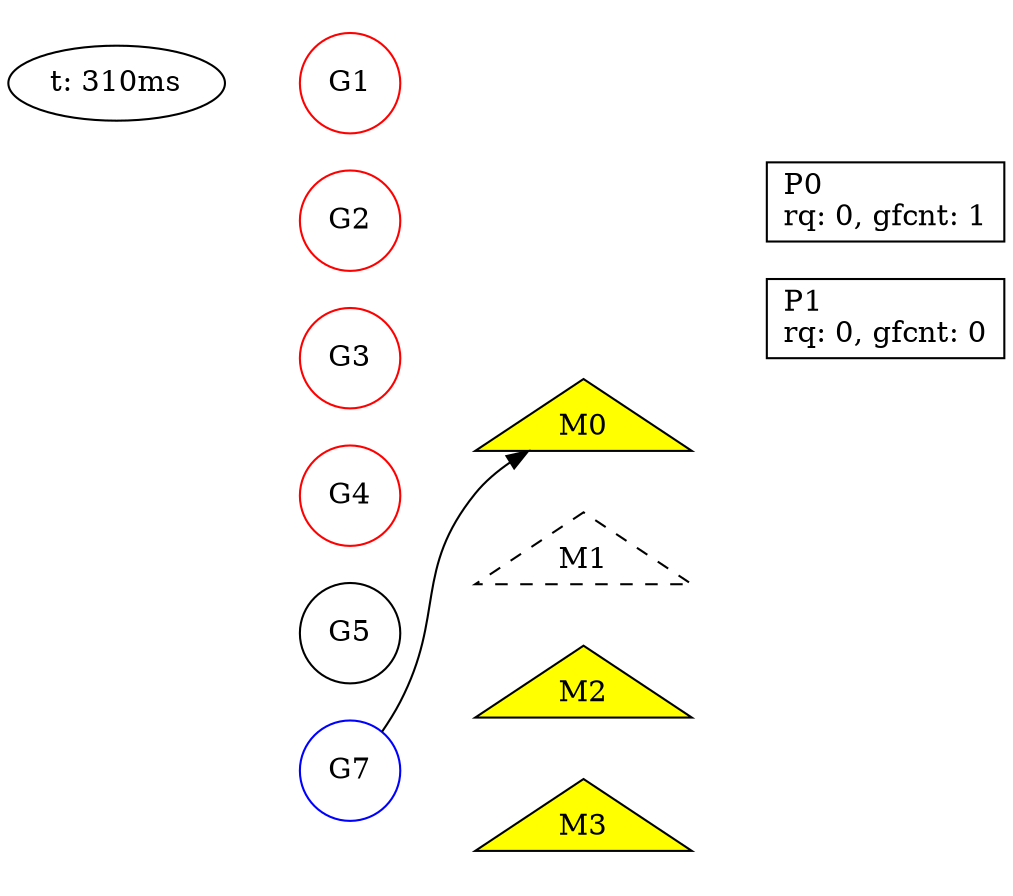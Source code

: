 digraph{
	rankdir=LR;

	S0 [label = "t: 310ms"]

	P0 [label="P0\lrq: 0, gfcnt: 1\l", group=p, shape=box]
	P1 [label="P1\lrq: 0, gfcnt: 0\l", group=p, shape=box]
	G1 [label="G1", group=g, color=red, shape=circle]
	G2 [label="G2", group=g, color=red, shape=circle]
	G3 [label="G3", group=g, color=red, shape=circle]
	G4 [label="G4", group=g, color=red, shape=circle]
	G5 [label="G5", group=g, color=black, shape=circle]
	G7 [label="G7", group=g, color=blue, shape=circle]
	M3 [label="M3", group=m, shape=triangle, fillcolor=yellow , style=filled]
	M2 [label="M2", group=m, shape=triangle, fillcolor=yellow , style=filled]
	M1 [label="M1", group=m, shape=triangle, fillcolor=white, style="dashed,filled"]
	M0 [label="M0", group=m, shape=triangle, fillcolor=yellow , style=filled]
	{rank=same; P0;P1;}
	{rank=same; M3;M2;M1;M0;}
	{rank=same; G1;G2;G3;G4;G5;G7;}
	S0 -> G1 [style=invis]
	S0 -> M0 [style=invis]
	S0 -> P0 [style=invis]
	G1 -> M0 [style=invis]
	M0 -> P0 [style=invis]
	G1 -> G2 [style=invis]
	G2 -> G3 [style=invis]
	G3 -> G4 [style=invis]
	G4 -> G5 [style=invis]
	G5 -> G7 [style=invis]
	P0 -> P1 [style=invis]
	M0 -> M1 [style=invis]
	M1 -> M2 [style=invis]
	M2 -> M3 [style=invis]
	G7 -> M0
	}